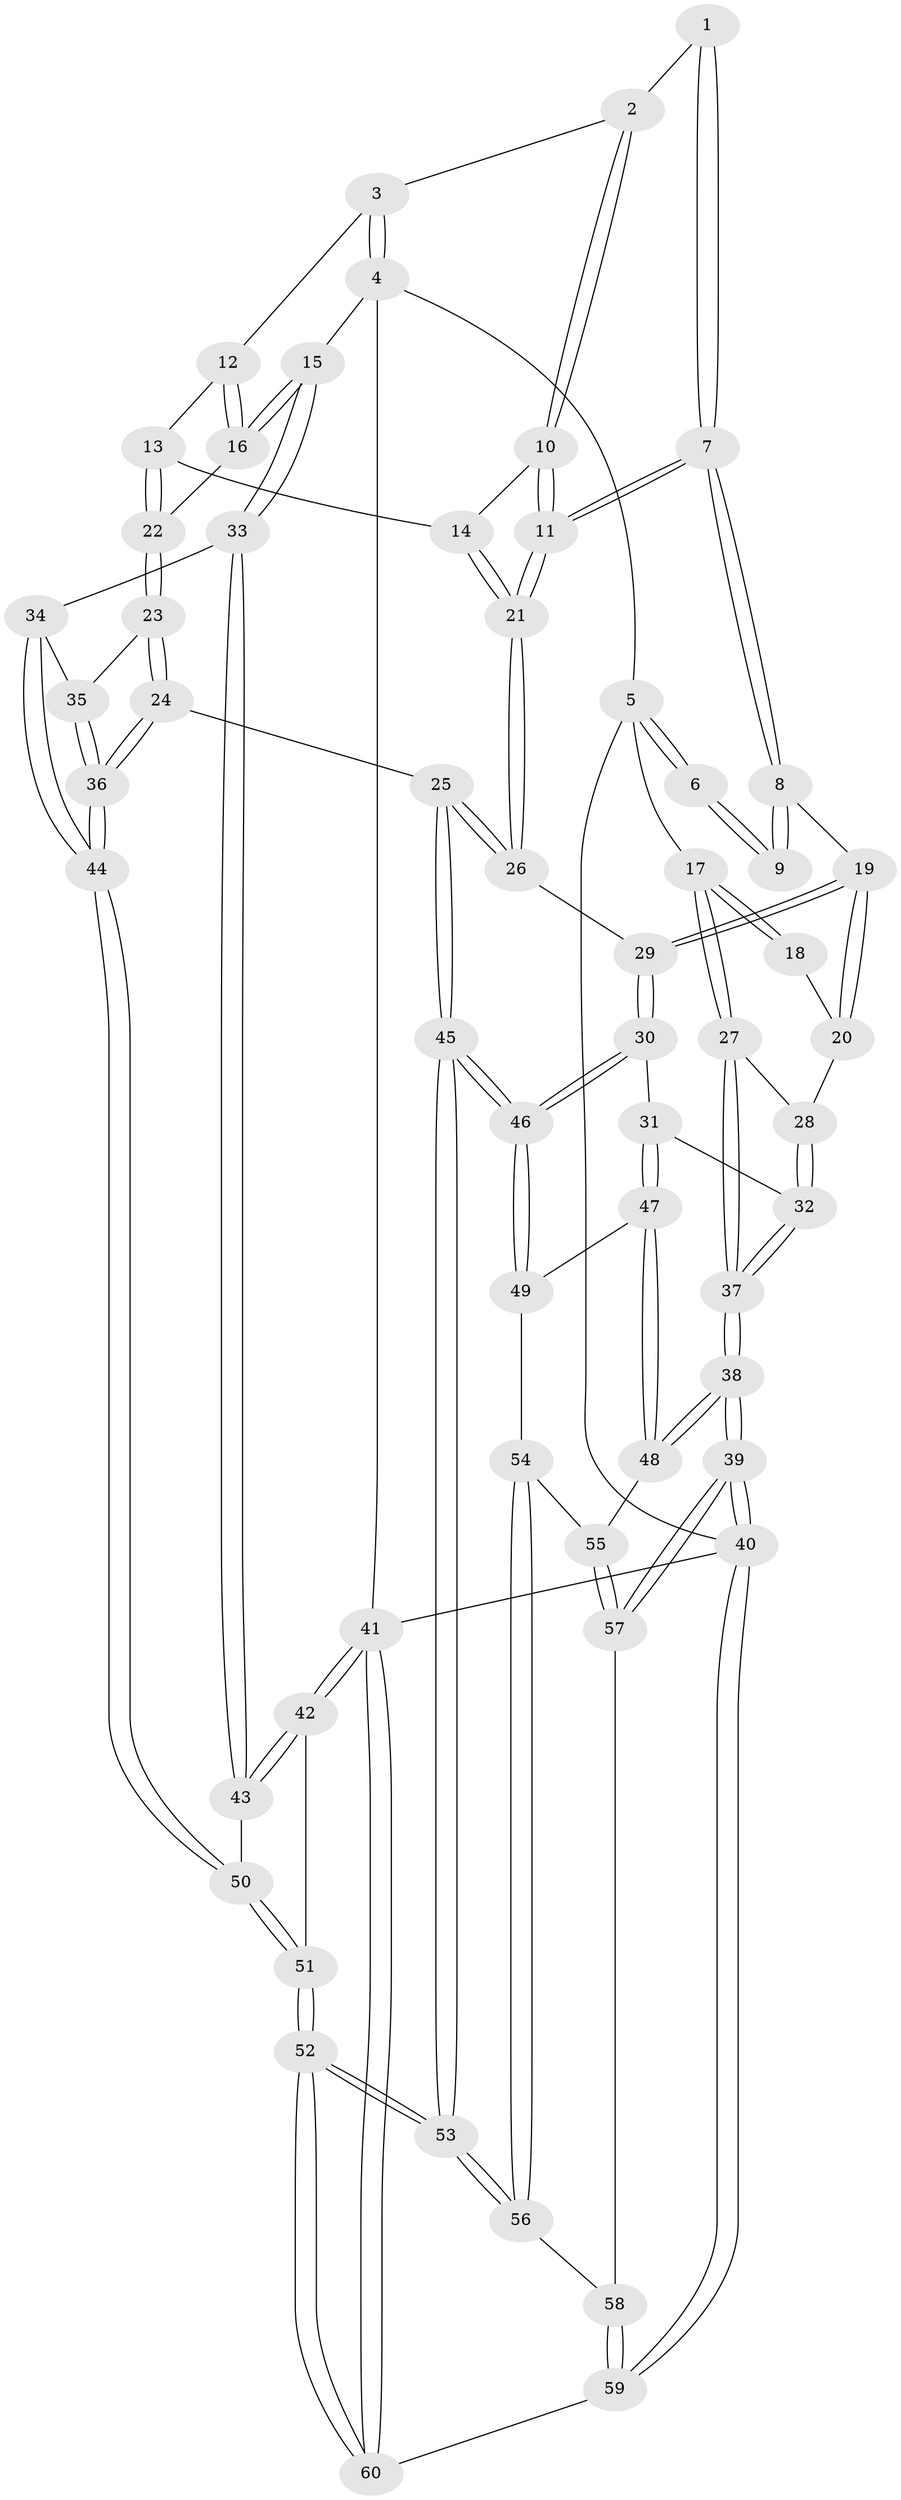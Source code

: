 // Generated by graph-tools (version 1.1) at 2025/03/03/09/25 03:03:23]
// undirected, 60 vertices, 147 edges
graph export_dot {
graph [start="1"]
  node [color=gray90,style=filled];
  1 [pos="+0.5841546411179508+0"];
  2 [pos="+0.6718834420344769+0"];
  3 [pos="+0.8446577145573414+0"];
  4 [pos="+1+0"];
  5 [pos="+0+0"];
  6 [pos="+0.45340765686396217+0"];
  7 [pos="+0.521671714393924+0.24302589963526405"];
  8 [pos="+0.402576482096002+0.18402681712878602"];
  9 [pos="+0.36703151411350576+0.09985915802061489"];
  10 [pos="+0.6480823593502671+0.1337743101952639"];
  11 [pos="+0.5606302873188671+0.2834928690844609"];
  12 [pos="+0.8312515156717868+0"];
  13 [pos="+0.7507444336477638+0.18401961592903587"];
  14 [pos="+0.7506822124578774+0.18403873229973486"];
  15 [pos="+1+0.1940857227233316"];
  16 [pos="+0.877340692447954+0.2140309988398356"];
  17 [pos="+0+0.009466550002199862"];
  18 [pos="+0.281309207407936+0.11947252273391527"];
  19 [pos="+0.33535029607773753+0.26002374121671523"];
  20 [pos="+0.23265900862968697+0.24503476744549077"];
  21 [pos="+0.5858018826107867+0.3463512106677354"];
  22 [pos="+0.8412911710742131+0.2535371908280377"];
  23 [pos="+0.8412651674266297+0.2537032871510187"];
  24 [pos="+0.6591362514210453+0.43655281302252125"];
  25 [pos="+0.605934234385387+0.41890188927086347"];
  26 [pos="+0.5877056705477313+0.3587355150107269"];
  27 [pos="+0+0.14515083884251737"];
  28 [pos="+0.22640264013300784+0.2474184406243228"];
  29 [pos="+0.33703238776829386+0.3178683817952387"];
  30 [pos="+0.27950640729100146+0.4540045359763892"];
  31 [pos="+0.2625253916305466+0.44498997249695693"];
  32 [pos="+0.2360862117296482+0.42202079709686346"];
  33 [pos="+1+0.3939345748412564"];
  34 [pos="+1+0.38700455416604124"];
  35 [pos="+0.9272383420073474+0.35489734395629496"];
  36 [pos="+0.6855669549565179+0.4572626123154828"];
  37 [pos="+0+0.28127484370078376"];
  38 [pos="+0+0.5218625535379027"];
  39 [pos="+0+1"];
  40 [pos="+0+1"];
  41 [pos="+1+1"];
  42 [pos="+1+0.7280678293107803"];
  43 [pos="+1+0.600601148152659"];
  44 [pos="+0.7560829836465864+0.5392267559412064"];
  45 [pos="+0.4082111013234999+0.573964451828173"];
  46 [pos="+0.33790831992474424+0.5335147141409878"];
  47 [pos="+0.02775535074499901+0.5541550176604726"];
  48 [pos="+0+0.5381546915019043"];
  49 [pos="+0.16453718901093298+0.6081050019088856"];
  50 [pos="+0.7956424871288683+0.6185663524202383"];
  51 [pos="+0.73132628310524+0.8365626408539063"];
  52 [pos="+0.619265590303291+1"];
  53 [pos="+0.4250812907694946+0.8148232793431675"];
  54 [pos="+0.156698012034996+0.6625840525663519"];
  55 [pos="+0.10422058098637008+0.7167893577993601"];
  56 [pos="+0.3250683528142993+0.8248886913021963"];
  57 [pos="+0.1125556080807164+0.8311039468262378"];
  58 [pos="+0.2405180474236255+0.8480443513243603"];
  59 [pos="+0.014385343962736889+1"];
  60 [pos="+0.6205235610407445+1"];
  1 -- 2;
  1 -- 7;
  1 -- 7;
  2 -- 3;
  2 -- 10;
  2 -- 10;
  3 -- 4;
  3 -- 4;
  3 -- 12;
  4 -- 5;
  4 -- 15;
  4 -- 41;
  5 -- 6;
  5 -- 6;
  5 -- 17;
  5 -- 40;
  6 -- 9;
  6 -- 9;
  7 -- 8;
  7 -- 8;
  7 -- 11;
  7 -- 11;
  8 -- 9;
  8 -- 9;
  8 -- 19;
  10 -- 11;
  10 -- 11;
  10 -- 14;
  11 -- 21;
  11 -- 21;
  12 -- 13;
  12 -- 16;
  12 -- 16;
  13 -- 14;
  13 -- 22;
  13 -- 22;
  14 -- 21;
  14 -- 21;
  15 -- 16;
  15 -- 16;
  15 -- 33;
  15 -- 33;
  16 -- 22;
  17 -- 18;
  17 -- 18;
  17 -- 27;
  17 -- 27;
  18 -- 20;
  19 -- 20;
  19 -- 20;
  19 -- 29;
  19 -- 29;
  20 -- 28;
  21 -- 26;
  21 -- 26;
  22 -- 23;
  22 -- 23;
  23 -- 24;
  23 -- 24;
  23 -- 35;
  24 -- 25;
  24 -- 36;
  24 -- 36;
  25 -- 26;
  25 -- 26;
  25 -- 45;
  25 -- 45;
  26 -- 29;
  27 -- 28;
  27 -- 37;
  27 -- 37;
  28 -- 32;
  28 -- 32;
  29 -- 30;
  29 -- 30;
  30 -- 31;
  30 -- 46;
  30 -- 46;
  31 -- 32;
  31 -- 47;
  31 -- 47;
  32 -- 37;
  32 -- 37;
  33 -- 34;
  33 -- 43;
  33 -- 43;
  34 -- 35;
  34 -- 44;
  34 -- 44;
  35 -- 36;
  35 -- 36;
  36 -- 44;
  36 -- 44;
  37 -- 38;
  37 -- 38;
  38 -- 39;
  38 -- 39;
  38 -- 48;
  38 -- 48;
  39 -- 40;
  39 -- 40;
  39 -- 57;
  39 -- 57;
  40 -- 59;
  40 -- 59;
  40 -- 41;
  41 -- 42;
  41 -- 42;
  41 -- 60;
  41 -- 60;
  42 -- 43;
  42 -- 43;
  42 -- 51;
  43 -- 50;
  44 -- 50;
  44 -- 50;
  45 -- 46;
  45 -- 46;
  45 -- 53;
  45 -- 53;
  46 -- 49;
  46 -- 49;
  47 -- 48;
  47 -- 48;
  47 -- 49;
  48 -- 55;
  49 -- 54;
  50 -- 51;
  50 -- 51;
  51 -- 52;
  51 -- 52;
  52 -- 53;
  52 -- 53;
  52 -- 60;
  52 -- 60;
  53 -- 56;
  53 -- 56;
  54 -- 55;
  54 -- 56;
  54 -- 56;
  55 -- 57;
  55 -- 57;
  56 -- 58;
  57 -- 58;
  58 -- 59;
  58 -- 59;
  59 -- 60;
}
